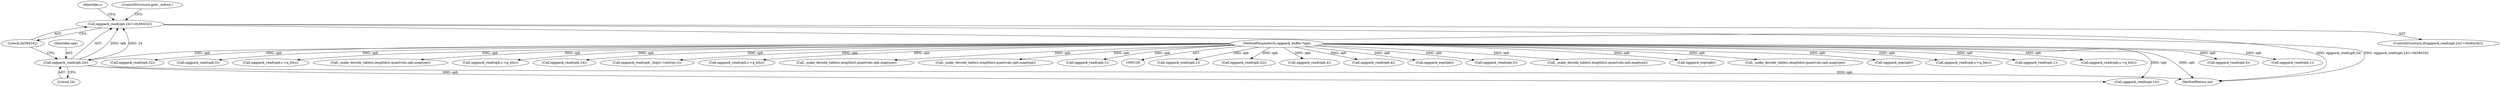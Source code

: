 digraph "0_Android_eeb4e45d5683f88488c083ecf142dc89bc3f0b47_8@API" {
"1000150" [label="(Call,oggpack_read(opb,24)!=0x564342)"];
"1000151" [label="(Call,oggpack_read(opb,24))"];
"1000129" [label="(MethodParameterIn,oggpack_buffer *opb)"];
"1000153" [label="(Literal,24)"];
"1000151" [label="(Call,oggpack_read(opb,24))"];
"1000267" [label="(Call,oggpack_read(opb,1))"];
"1000482" [label="(Call,oggpack_read(opb,32))"];
"1000472" [label="(Call,oggpack_read(opb,4))"];
"1000150" [label="(Call,oggpack_read(opb,24)!=0x564342)"];
"1000506" [label="(Call,oggpack_read(opb,4))"];
"1000836" [label="(Call,oggpack_eop(opb))"];
"1000341" [label="(Call,oggpack_read(opb,5))"];
"1000154" [label="(Literal,0x564342)"];
"1000149" [label="(ControlStructure,if(oggpack_read(opb,24)!=0x564342))"];
"1000970" [label="(Call,_make_decode_table(s,lengthlist,quantvals,opb,maptype))"];
"1001157" [label="(Call,oggpack_eop(opb))"];
"1000573" [label="(Call,_make_decode_table(s,lengthlist,quantvals,opb,maptype))"];
"1000685" [label="(Call,oggpack_eop(opb))"];
"1000790" [label="(Call,oggpack_read(opb,s->q_bits))"];
"1000160" [label="(Call,oggpack_read(opb,16))"];
"1000250" [label="(Call,oggpack_read(opb,1))"];
"1000158" [label="(Identifier,s)"];
"1000679" [label="(Call,oggpack_read(opb,s->q_bits))"];
"1001177" [label="(MethodReturn,int)"];
"1000381" [label="(Call,oggpack_read(opb,5))"];
"1000514" [label="(Call,oggpack_read(opb,1))"];
"1000494" [label="(Call,oggpack_read(opb,32))"];
"1000129" [label="(MethodParameterIn,oggpack_buffer *opb)"];
"1000274" [label="(Call,oggpack_read(opb,5))"];
"1001119" [label="(Call,oggpack_read(opb,s->q_bits))"];
"1000733" [label="(Call,_make_decode_table(s,lengthlist,quantvals,opb,maptype))"];
"1000152" [label="(Identifier,opb)"];
"1001087" [label="(Call,oggpack_read(opb,s->q_bits))"];
"1000155" [label="(ControlStructure,goto _eofout;)"];
"1000185" [label="(Call,oggpack_read(opb,24))"];
"1000420" [label="(Call,oggpack_read(opb,_ilog(s->entries-i)))"];
"1000830" [label="(Call,oggpack_read(opb,s->q_bits))"];
"1000893" [label="(Call,_make_decode_table(s,lengthlist,quantvals,opb,maptype))"];
"1001021" [label="(Call,_make_decode_table(s,lengthlist,quantvals,opb,maptype))"];
"1000229" [label="(Call,oggpack_read(opb,1))"];
"1000150" -> "1000149"  [label="AST: "];
"1000150" -> "1000154"  [label="CFG: "];
"1000151" -> "1000150"  [label="AST: "];
"1000154" -> "1000150"  [label="AST: "];
"1000155" -> "1000150"  [label="CFG: "];
"1000158" -> "1000150"  [label="CFG: "];
"1000150" -> "1001177"  [label="DDG: oggpack_read(opb,24)"];
"1000150" -> "1001177"  [label="DDG: oggpack_read(opb,24)!=0x564342"];
"1000151" -> "1000150"  [label="DDG: opb"];
"1000151" -> "1000150"  [label="DDG: 24"];
"1000151" -> "1000153"  [label="CFG: "];
"1000152" -> "1000151"  [label="AST: "];
"1000153" -> "1000151"  [label="AST: "];
"1000154" -> "1000151"  [label="CFG: "];
"1000151" -> "1001177"  [label="DDG: opb"];
"1000129" -> "1000151"  [label="DDG: opb"];
"1000151" -> "1000160"  [label="DDG: opb"];
"1000129" -> "1000128"  [label="AST: "];
"1000129" -> "1001177"  [label="DDG: opb"];
"1000129" -> "1000160"  [label="DDG: opb"];
"1000129" -> "1000185"  [label="DDG: opb"];
"1000129" -> "1000229"  [label="DDG: opb"];
"1000129" -> "1000250"  [label="DDG: opb"];
"1000129" -> "1000267"  [label="DDG: opb"];
"1000129" -> "1000274"  [label="DDG: opb"];
"1000129" -> "1000341"  [label="DDG: opb"];
"1000129" -> "1000381"  [label="DDG: opb"];
"1000129" -> "1000420"  [label="DDG: opb"];
"1000129" -> "1000472"  [label="DDG: opb"];
"1000129" -> "1000482"  [label="DDG: opb"];
"1000129" -> "1000494"  [label="DDG: opb"];
"1000129" -> "1000506"  [label="DDG: opb"];
"1000129" -> "1000514"  [label="DDG: opb"];
"1000129" -> "1000573"  [label="DDG: opb"];
"1000129" -> "1000679"  [label="DDG: opb"];
"1000129" -> "1000685"  [label="DDG: opb"];
"1000129" -> "1000733"  [label="DDG: opb"];
"1000129" -> "1000790"  [label="DDG: opb"];
"1000129" -> "1000830"  [label="DDG: opb"];
"1000129" -> "1000836"  [label="DDG: opb"];
"1000129" -> "1000893"  [label="DDG: opb"];
"1000129" -> "1000970"  [label="DDG: opb"];
"1000129" -> "1001021"  [label="DDG: opb"];
"1000129" -> "1001087"  [label="DDG: opb"];
"1000129" -> "1001119"  [label="DDG: opb"];
"1000129" -> "1001157"  [label="DDG: opb"];
}

